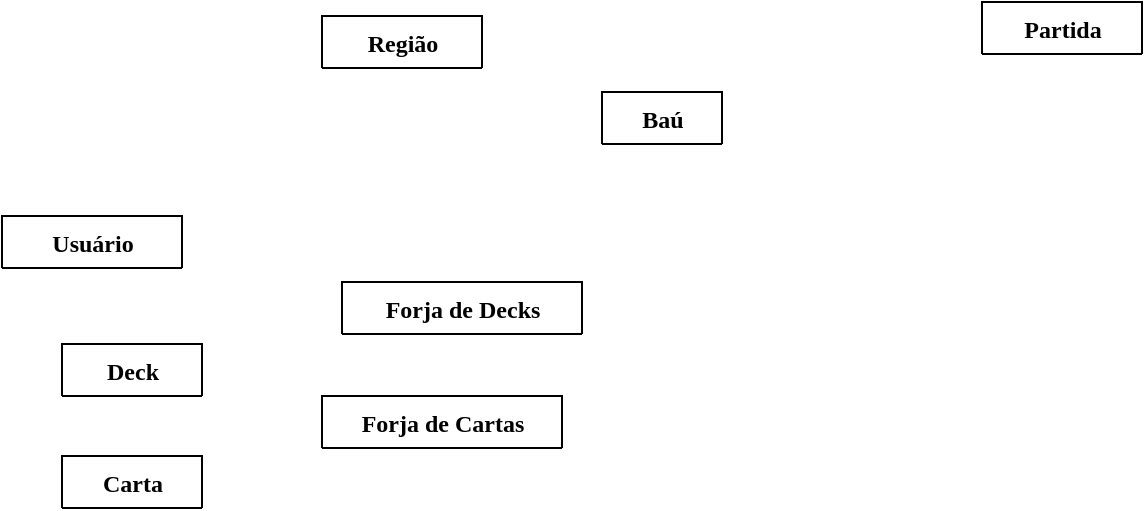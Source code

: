 <mxfile version="20.0.4" type="device"><diagram name="Page-1" id="9f46799a-70d6-7492-0946-bef42562c5a5"><mxGraphModel dx="1102" dy="624" grid="1" gridSize="10" guides="1" tooltips="1" connect="1" arrows="0" fold="1" page="1" pageScale="1" pageWidth="1100" pageHeight="850" background="none" math="0" shadow="0"><root><mxCell id="0"/><mxCell id="1" parent="0"/><mxCell id="78961159f06e98e8-17" value="Partida" style="swimlane;html=1;fontStyle=1;align=center;verticalAlign=top;childLayout=stackLayout;horizontal=1;startSize=26;horizontalStack=0;resizeParent=1;resizeLast=0;collapsible=1;marginBottom=0;swimlaneFillColor=#ffffff;shadow=0;comic=0;labelBackgroundColor=none;strokeWidth=1;fillColor=none;fontFamily=Verdana;fontSize=12" parent="1" vertex="1" collapsed="1"><mxGeometry x="520" y="33" width="80" height="26" as="geometry"><mxRectangle x="520" y="33" width="160" height="440" as="alternateBounds"/></mxGeometry></mxCell><mxCell id="78961159f06e98e8-21" value="+ Usuário" style="text;html=1;strokeColor=none;fillColor=none;align=left;verticalAlign=top;spacingLeft=4;spacingRight=4;whiteSpace=wrap;overflow=hidden;rotatable=0;points=[[0,0.5],[1,0.5]];portConstraint=eastwest;" parent="78961159f06e98e8-17" vertex="1"><mxGeometry y="26" width="160" height="26" as="geometry"/></mxCell><mxCell id="78961159f06e98e8-23" value="+ Dificuldade" style="text;html=1;strokeColor=none;fillColor=none;align=left;verticalAlign=top;spacingLeft=4;spacingRight=4;whiteSpace=wrap;overflow=hidden;rotatable=0;points=[[0,0.5],[1,0.5]];portConstraint=eastwest;" parent="78961159f06e98e8-17" vertex="1"><mxGeometry y="52" width="160" height="26" as="geometry"/></mxCell><mxCell id="78961159f06e98e8-25" value="+ Vencedor&lt;br&gt;&lt;br&gt;+ MeusDecks&lt;br&gt;&lt;br&gt;+ DeckPartida" style="text;html=1;strokeColor=none;fillColor=none;align=left;verticalAlign=top;spacingLeft=4;spacingRight=4;whiteSpace=wrap;overflow=hidden;rotatable=0;points=[[0,0.5],[1,0.5]];portConstraint=eastwest;" parent="78961159f06e98e8-17" vertex="1"><mxGeometry y="78" width="160" height="92" as="geometry"/></mxCell><mxCell id="78961159f06e98e8-19" value="" style="line;html=1;strokeWidth=1;fillColor=none;align=left;verticalAlign=middle;spacingTop=-1;spacingLeft=3;spacingRight=3;rotatable=0;labelPosition=right;points=[];portConstraint=eastwest;" parent="78961159f06e98e8-17" vertex="1"><mxGeometry y="170" width="160" height="16" as="geometry"/></mxCell><mxCell id="78961159f06e98e8-20" value="+ getVencedor()" style="text;html=1;strokeColor=none;fillColor=none;align=left;verticalAlign=top;spacingLeft=4;spacingRight=4;whiteSpace=wrap;overflow=hidden;rotatable=0;points=[[0,0.5],[1,0.5]];portConstraint=eastwest;" parent="78961159f06e98e8-17" vertex="1"><mxGeometry y="186" width="160" height="26" as="geometry"/></mxCell><mxCell id="78961159f06e98e8-27" value="+ setVencedor()&lt;br&gt;&lt;br&gt;+ getUsuario()&lt;br&gt;&lt;br&gt;+ getDeckPartida()&lt;br&gt;&lt;br&gt;+ setDeckPartida()&lt;br&gt;&lt;br&gt;+ verificarVencedor()&lt;br&gt;&lt;br&gt;+ avancarNivelUsuario()&lt;br&gt;&lt;br&gt;+ incrementarXPUsuario()&lt;br&gt;&lt;br&gt;+ chamarRegiao() ?" style="text;html=1;strokeColor=none;fillColor=none;align=left;verticalAlign=top;spacingLeft=4;spacingRight=4;whiteSpace=wrap;overflow=hidden;rotatable=0;points=[[0,0.5],[1,0.5]];portConstraint=eastwest;" parent="78961159f06e98e8-17" vertex="1"><mxGeometry y="212" width="160" height="228" as="geometry"/></mxCell><mxCell id="78961159f06e98e8-30" value="Região" style="swimlane;html=1;fontStyle=1;align=center;verticalAlign=top;childLayout=stackLayout;horizontal=1;startSize=26;horizontalStack=0;resizeParent=1;resizeLast=0;collapsible=1;marginBottom=0;swimlaneFillColor=#ffffff;shadow=0;comic=0;labelBackgroundColor=none;strokeWidth=1;fillColor=none;fontFamily=Verdana;fontSize=12" parent="1" vertex="1" collapsed="1"><mxGeometry x="190" y="40" width="80" height="26" as="geometry"><mxRectangle x="10" y="80" width="160" height="260" as="alternateBounds"/></mxGeometry></mxCell><mxCell id="78961159f06e98e8-31" value="+ Regiões" style="text;html=1;strokeColor=none;fillColor=none;align=left;verticalAlign=top;spacingLeft=4;spacingRight=4;whiteSpace=wrap;overflow=hidden;rotatable=0;points=[[0,0.5],[1,0.5]];portConstraint=eastwest;" parent="78961159f06e98e8-30" vertex="1"><mxGeometry y="26" width="160" height="26" as="geometry"/></mxCell><mxCell id="78961159f06e98e8-32" value="+ RegiãoSelecionada" style="text;html=1;strokeColor=none;fillColor=none;align=left;verticalAlign=top;spacingLeft=4;spacingRight=4;whiteSpace=wrap;overflow=hidden;rotatable=0;points=[[0,0.5],[1,0.5]];portConstraint=eastwest;" parent="78961159f06e98e8-30" vertex="1"><mxGeometry y="52" width="160" height="26" as="geometry"/></mxCell><mxCell id="78961159f06e98e8-33" value="+ ExpRegiao" style="text;html=1;strokeColor=none;fillColor=none;align=left;verticalAlign=top;spacingLeft=4;spacingRight=4;whiteSpace=wrap;overflow=hidden;rotatable=0;points=[[0,0.5],[1,0.5]];portConstraint=eastwest;" parent="78961159f06e98e8-30" vertex="1"><mxGeometry y="78" width="160" height="26" as="geometry"/></mxCell><mxCell id="78961159f06e98e8-38" value="" style="line;html=1;strokeWidth=1;fillColor=none;align=left;verticalAlign=middle;spacingTop=-1;spacingLeft=3;spacingRight=3;rotatable=0;labelPosition=right;points=[];portConstraint=eastwest;" parent="78961159f06e98e8-30" vertex="1"><mxGeometry y="104" width="160" height="8" as="geometry"/></mxCell><mxCell id="78961159f06e98e8-39" value="+ incrementarXPRegiao()" style="text;html=1;strokeColor=none;fillColor=none;align=left;verticalAlign=top;spacingLeft=4;spacingRight=4;whiteSpace=wrap;overflow=hidden;rotatable=0;points=[[0,0.5],[1,0.5]];portConstraint=eastwest;" parent="78961159f06e98e8-30" vertex="1"><mxGeometry y="112" width="160" height="26" as="geometry"/></mxCell><mxCell id="78961159f06e98e8-40" value="+ avancarNivelRegiao()" style="text;html=1;strokeColor=none;fillColor=none;align=left;verticalAlign=top;spacingLeft=4;spacingRight=4;whiteSpace=wrap;overflow=hidden;rotatable=0;points=[[0,0.5],[1,0.5]];portConstraint=eastwest;" parent="78961159f06e98e8-30" vertex="1"><mxGeometry y="138" width="160" height="26" as="geometry"/></mxCell><mxCell id="78961159f06e98e8-42" value="+ darPremio() ?&lt;br&gt;&lt;br&gt;+ getRegiao()&lt;br&gt;&lt;br&gt;+ setRegiao()&lt;br&gt;" style="text;html=1;strokeColor=none;fillColor=none;align=left;verticalAlign=top;spacingLeft=4;spacingRight=4;whiteSpace=wrap;overflow=hidden;rotatable=0;points=[[0,0.5],[1,0.5]];portConstraint=eastwest;" parent="78961159f06e98e8-30" vertex="1"><mxGeometry y="164" width="160" height="96" as="geometry"/></mxCell><mxCell id="78961159f06e98e8-56" value="Usuário" style="swimlane;html=1;fontStyle=1;align=center;verticalAlign=top;childLayout=stackLayout;horizontal=1;startSize=26;horizontalStack=0;resizeParent=1;resizeLast=0;collapsible=1;marginBottom=0;swimlaneFillColor=#ffffff;shadow=0;comic=0;labelBackgroundColor=none;strokeWidth=1;fillColor=none;fontFamily=Verdana;fontSize=12" parent="1" vertex="1" collapsed="1"><mxGeometry x="30" y="140" width="90" height="26" as="geometry"><mxRectangle x="240" y="70" width="160" height="300" as="alternateBounds"/></mxGeometry></mxCell><mxCell id="78961159f06e98e8-57" value="+ Nome" style="text;html=1;strokeColor=none;fillColor=none;align=left;verticalAlign=top;spacingLeft=4;spacingRight=4;whiteSpace=wrap;overflow=hidden;rotatable=0;points=[[0,0.5],[1,0.5]];portConstraint=eastwest;" parent="78961159f06e98e8-56" vertex="1"><mxGeometry y="26" width="160" height="26" as="geometry"/></mxCell><mxCell id="78961159f06e98e8-58" value="+ QtdPo" style="text;html=1;strokeColor=none;fillColor=none;align=left;verticalAlign=top;spacingLeft=4;spacingRight=4;whiteSpace=wrap;overflow=hidden;rotatable=0;points=[[0,0.5],[1,0.5]];portConstraint=eastwest;" parent="78961159f06e98e8-56" vertex="1"><mxGeometry y="52" width="160" height="26" as="geometry"/></mxCell><mxCell id="78961159f06e98e8-59" value="+ QtdCoringa" style="text;html=1;strokeColor=none;fillColor=none;align=left;verticalAlign=top;spacingLeft=4;spacingRight=4;whiteSpace=wrap;overflow=hidden;rotatable=0;points=[[0,0.5],[1,0.5]];portConstraint=eastwest;" parent="78961159f06e98e8-56" vertex="1"><mxGeometry y="78" width="160" height="26" as="geometry"/></mxCell><mxCell id="78961159f06e98e8-60" value="+ ExpUsuario" style="text;html=1;strokeColor=none;fillColor=none;align=left;verticalAlign=top;spacingLeft=4;spacingRight=4;whiteSpace=wrap;overflow=hidden;rotatable=0;points=[[0,0.5],[1,0.5]];portConstraint=eastwest;" parent="78961159f06e98e8-56" vertex="1"><mxGeometry y="104" width="160" height="26" as="geometry"/></mxCell><mxCell id="78961159f06e98e8-61" value="+ ExpRegiao" style="text;html=1;strokeColor=none;fillColor=none;align=left;verticalAlign=top;spacingLeft=4;spacingRight=4;whiteSpace=wrap;overflow=hidden;rotatable=0;points=[[0,0.5],[1,0.5]];portConstraint=eastwest;" parent="78961159f06e98e8-56" vertex="1"><mxGeometry y="130" width="160" height="26" as="geometry"/></mxCell><mxCell id="78961159f06e98e8-62" value="+ MinhasCartas&lt;br&gt;&lt;br&gt;+ MeusDecks" style="text;html=1;strokeColor=none;fillColor=none;align=left;verticalAlign=top;spacingLeft=4;spacingRight=4;whiteSpace=wrap;overflow=hidden;rotatable=0;points=[[0,0.5],[1,0.5]];portConstraint=eastwest;" parent="78961159f06e98e8-56" vertex="1"><mxGeometry y="156" width="160" height="54" as="geometry"/></mxCell><mxCell id="78961159f06e98e8-64" value="" style="line;html=1;strokeWidth=1;fillColor=none;align=left;verticalAlign=middle;spacingTop=-1;spacingLeft=3;spacingRight=3;rotatable=0;labelPosition=right;points=[];portConstraint=eastwest;" parent="78961159f06e98e8-56" vertex="1"><mxGeometry y="210" width="160" height="8" as="geometry"/></mxCell><mxCell id="78961159f06e98e8-65" value="+ getUsuario()" style="text;html=1;strokeColor=none;fillColor=none;align=left;verticalAlign=top;spacingLeft=4;spacingRight=4;whiteSpace=wrap;overflow=hidden;rotatable=0;points=[[0,0.5],[1,0.5]];portConstraint=eastwest;" parent="78961159f06e98e8-56" vertex="1"><mxGeometry y="218" width="160" height="26" as="geometry"/></mxCell><mxCell id="78961159f06e98e8-66" value="+ setUsuario() ?" style="text;html=1;strokeColor=none;fillColor=none;align=left;verticalAlign=top;spacingLeft=4;spacingRight=4;whiteSpace=wrap;overflow=hidden;rotatable=0;points=[[0,0.5],[1,0.5]];portConstraint=eastwest;" parent="78961159f06e98e8-56" vertex="1"><mxGeometry y="244" width="160" height="56" as="geometry"/></mxCell><mxCell id="78961159f06e98e8-82" value="Carta" style="swimlane;html=1;fontStyle=1;align=center;verticalAlign=top;childLayout=stackLayout;horizontal=1;startSize=26;horizontalStack=0;resizeParent=1;resizeLast=0;collapsible=1;marginBottom=0;swimlaneFillColor=#ffffff;shadow=0;comic=0;labelBackgroundColor=none;strokeWidth=1;fillColor=none;fontFamily=Verdana;fontSize=12" parent="1" vertex="1" collapsed="1"><mxGeometry x="60" y="260" width="70" height="26" as="geometry"><mxRectangle x="680" y="30" width="160" height="90" as="alternateBounds"/></mxGeometry></mxCell><mxCell id="78961159f06e98e8-83" value="+ MinhasCartas" style="text;html=1;strokeColor=none;fillColor=none;align=left;verticalAlign=top;spacingLeft=4;spacingRight=4;whiteSpace=wrap;overflow=hidden;rotatable=0;points=[[0,0.5],[1,0.5]];portConstraint=eastwest;" parent="78961159f06e98e8-82" vertex="1"><mxGeometry y="26" width="160" height="26" as="geometry"/></mxCell><mxCell id="78961159f06e98e8-90" value="" style="line;html=1;strokeWidth=1;fillColor=none;align=left;verticalAlign=middle;spacingTop=-1;spacingLeft=3;spacingRight=3;rotatable=0;labelPosition=right;points=[];portConstraint=eastwest;" parent="78961159f06e98e8-82" vertex="1"><mxGeometry y="52" width="160" height="8" as="geometry"/></mxCell><mxCell id="78961159f06e98e8-91" value="+ getUsuario()" style="text;html=1;strokeColor=none;fillColor=none;align=left;verticalAlign=top;spacingLeft=4;spacingRight=4;whiteSpace=wrap;overflow=hidden;rotatable=0;points=[[0,0.5],[1,0.5]];portConstraint=eastwest;" parent="78961159f06e98e8-82" vertex="1"><mxGeometry y="60" width="160" height="26" as="geometry"/></mxCell><mxCell id="78961159f06e98e8-95" value="Deck" style="swimlane;html=1;fontStyle=1;align=center;verticalAlign=top;childLayout=stackLayout;horizontal=1;startSize=26;horizontalStack=0;resizeParent=1;resizeLast=0;collapsible=1;marginBottom=0;swimlaneFillColor=#ffffff;shadow=0;comic=0;labelBackgroundColor=none;strokeWidth=1;fillColor=none;fontFamily=Verdana;fontSize=12" parent="1" vertex="1" collapsed="1"><mxGeometry x="60" y="204" width="70" height="26" as="geometry"><mxRectangle x="680" y="130" width="160" height="112" as="alternateBounds"/></mxGeometry></mxCell><mxCell id="78961159f06e98e8-96" value="+ MeusDecks" style="text;html=1;strokeColor=none;fillColor=none;align=left;verticalAlign=top;spacingLeft=4;spacingRight=4;whiteSpace=wrap;overflow=hidden;rotatable=0;points=[[0,0.5],[1,0.5]];portConstraint=eastwest;" parent="78961159f06e98e8-95" vertex="1"><mxGeometry y="26" width="160" height="26" as="geometry"/></mxCell><mxCell id="78961159f06e98e8-97" value="+ MinhasCartas" style="text;html=1;strokeColor=none;fillColor=none;align=left;verticalAlign=top;spacingLeft=4;spacingRight=4;whiteSpace=wrap;overflow=hidden;rotatable=0;points=[[0,0.5],[1,0.5]];portConstraint=eastwest;" parent="78961159f06e98e8-95" vertex="1"><mxGeometry y="52" width="160" height="26" as="geometry"/></mxCell><mxCell id="78961159f06e98e8-103" value="" style="line;html=1;strokeWidth=1;fillColor=none;align=left;verticalAlign=middle;spacingTop=-1;spacingLeft=3;spacingRight=3;rotatable=0;labelPosition=right;points=[];portConstraint=eastwest;" parent="78961159f06e98e8-95" vertex="1"><mxGeometry y="78" width="160" height="8" as="geometry"/></mxCell><mxCell id="78961159f06e98e8-104" value="+ getUsuario()" style="text;html=1;strokeColor=none;fillColor=none;align=left;verticalAlign=top;spacingLeft=4;spacingRight=4;whiteSpace=wrap;overflow=hidden;rotatable=0;points=[[0,0.5],[1,0.5]];portConstraint=eastwest;" parent="78961159f06e98e8-95" vertex="1"><mxGeometry y="86" width="160" height="26" as="geometry"/></mxCell><mxCell id="Jjpt7Ar3yWr7myokPX1i-2" value="Forja de Decks" style="swimlane;html=1;fontStyle=1;align=center;verticalAlign=top;childLayout=stackLayout;horizontal=1;startSize=26;horizontalStack=0;resizeParent=1;resizeLast=0;collapsible=1;marginBottom=0;swimlaneFillColor=#ffffff;shadow=0;comic=0;labelBackgroundColor=none;strokeWidth=1;fillColor=none;fontFamily=Verdana;fontSize=12" parent="1" vertex="1" collapsed="1"><mxGeometry x="200" y="173" width="120" height="26" as="geometry"><mxRectangle x="240" y="20" width="160" height="280" as="alternateBounds"/></mxGeometry></mxCell><mxCell id="Jjpt7Ar3yWr7myokPX1i-3" value="+ MinhasCartas" style="text;html=1;strokeColor=none;fillColor=none;align=left;verticalAlign=top;spacingLeft=4;spacingRight=4;whiteSpace=wrap;overflow=hidden;rotatable=0;points=[[0,0.5],[1,0.5]];portConstraint=eastwest;" parent="Jjpt7Ar3yWr7myokPX1i-2" vertex="1"><mxGeometry y="26" width="160" height="26" as="geometry"/></mxCell><mxCell id="Jjpt7Ar3yWr7myokPX1i-4" value="+ NovoDeck" style="text;html=1;strokeColor=none;fillColor=none;align=left;verticalAlign=top;spacingLeft=4;spacingRight=4;whiteSpace=wrap;overflow=hidden;rotatable=0;points=[[0,0.5],[1,0.5]];portConstraint=eastwest;" parent="Jjpt7Ar3yWr7myokPX1i-2" vertex="1"><mxGeometry y="52" width="160" height="26" as="geometry"/></mxCell><mxCell id="Jjpt7Ar3yWr7myokPX1i-5" value="" style="line;html=1;strokeWidth=1;fillColor=none;align=left;verticalAlign=middle;spacingTop=-1;spacingLeft=3;spacingRight=3;rotatable=0;labelPosition=right;points=[];portConstraint=eastwest;" parent="Jjpt7Ar3yWr7myokPX1i-2" vertex="1"><mxGeometry y="78" width="160" height="8" as="geometry"/></mxCell><mxCell id="Jjpt7Ar3yWr7myokPX1i-6" value="+ adicionarCarta()&lt;br&gt;" style="text;html=1;strokeColor=none;fillColor=none;align=left;verticalAlign=top;spacingLeft=4;spacingRight=4;whiteSpace=wrap;overflow=hidden;rotatable=0;points=[[0,0.5],[1,0.5]];portConstraint=eastwest;" parent="Jjpt7Ar3yWr7myokPX1i-2" vertex="1"><mxGeometry y="86" width="160" height="26" as="geometry"/></mxCell><mxCell id="Jjpt7Ar3yWr7myokPX1i-7" value="+ limitarRegiao()&lt;br&gt;&lt;br&gt;+ retirarCarta()&lt;br&gt;&lt;br&gt;+ limitarQtdCarta()&lt;br&gt;&lt;br&gt;+ getUsuario()&lt;br&gt;&lt;br&gt;+ setUsuario()&lt;br&gt;&lt;br&gt;+ criarDeck()" style="text;html=1;strokeColor=none;fillColor=none;align=left;verticalAlign=top;spacingLeft=4;spacingRight=4;whiteSpace=wrap;overflow=hidden;rotatable=0;points=[[0,0.5],[1,0.5]];portConstraint=eastwest;" parent="Jjpt7Ar3yWr7myokPX1i-2" vertex="1"><mxGeometry y="112" width="160" height="168" as="geometry"/></mxCell><mxCell id="Jjpt7Ar3yWr7myokPX1i-8" value="Forja de Cartas" style="swimlane;html=1;fontStyle=1;align=center;verticalAlign=top;childLayout=stackLayout;horizontal=1;startSize=26;horizontalStack=0;resizeParent=1;resizeLast=0;collapsible=1;marginBottom=0;swimlaneFillColor=#ffffff;shadow=0;comic=0;labelBackgroundColor=none;strokeWidth=1;fillColor=none;fontFamily=Verdana;fontSize=12" parent="1" vertex="1" collapsed="1"><mxGeometry x="190" y="230" width="120" height="26" as="geometry"><mxRectangle x="450" y="20" width="160" height="282" as="alternateBounds"/></mxGeometry></mxCell><mxCell id="Jjpt7Ar3yWr7myokPX1i-9" value="+ MinhasCartas&lt;br&gt;" style="text;html=1;strokeColor=none;fillColor=none;align=left;verticalAlign=top;spacingLeft=4;spacingRight=4;whiteSpace=wrap;overflow=hidden;rotatable=0;points=[[0,0.5],[1,0.5]];portConstraint=eastwest;" parent="Jjpt7Ar3yWr7myokPX1i-8" vertex="1"><mxGeometry y="26" width="160" height="26" as="geometry"/></mxCell><mxCell id="Jjpt7Ar3yWr7myokPX1i-10" value="+ NovaCarta&lt;br&gt;&lt;br&gt;+ QtdPo&lt;br&gt;&lt;br&gt;+ QtdCoringa" style="text;html=1;strokeColor=none;fillColor=none;align=left;verticalAlign=top;spacingLeft=4;spacingRight=4;whiteSpace=wrap;overflow=hidden;rotatable=0;points=[[0,0.5],[1,0.5]];portConstraint=eastwest;" parent="Jjpt7Ar3yWr7myokPX1i-8" vertex="1"><mxGeometry y="52" width="160" height="88" as="geometry"/></mxCell><mxCell id="Jjpt7Ar3yWr7myokPX1i-11" value="" style="line;html=1;strokeWidth=1;fillColor=none;align=left;verticalAlign=middle;spacingTop=-1;spacingLeft=3;spacingRight=3;rotatable=0;labelPosition=right;points=[];portConstraint=eastwest;" parent="Jjpt7Ar3yWr7myokPX1i-8" vertex="1"><mxGeometry y="140" width="160" height="8" as="geometry"/></mxCell><mxCell id="Jjpt7Ar3yWr7myokPX1i-12" value="+ fazerCarta()&lt;br&gt;" style="text;html=1;strokeColor=none;fillColor=none;align=left;verticalAlign=top;spacingLeft=4;spacingRight=4;whiteSpace=wrap;overflow=hidden;rotatable=0;points=[[0,0.5],[1,0.5]];portConstraint=eastwest;" parent="Jjpt7Ar3yWr7myokPX1i-8" vertex="1"><mxGeometry y="148" width="160" height="26" as="geometry"/></mxCell><mxCell id="Jjpt7Ar3yWr7myokPX1i-13" value="+ usarPo()&lt;br&gt;&lt;br&gt;+ usarCoringa()&lt;br&gt;&lt;br&gt;+ getUsuario()&lt;br&gt;&lt;br&gt;+ setUsuario()" style="text;html=1;strokeColor=none;fillColor=none;align=left;verticalAlign=top;spacingLeft=4;spacingRight=4;whiteSpace=wrap;overflow=hidden;rotatable=0;points=[[0,0.5],[1,0.5]];portConstraint=eastwest;" parent="Jjpt7Ar3yWr7myokPX1i-8" vertex="1"><mxGeometry y="174" width="160" height="108" as="geometry"/></mxCell><mxCell id="Jjpt7Ar3yWr7myokPX1i-18" value="Baú" style="swimlane;html=1;fontStyle=1;align=center;verticalAlign=top;childLayout=stackLayout;horizontal=1;startSize=26;horizontalStack=0;resizeParent=1;resizeLast=0;collapsible=1;marginBottom=0;swimlaneFillColor=#ffffff;shadow=0;comic=0;labelBackgroundColor=none;strokeWidth=1;fillColor=none;fontFamily=Verdana;fontSize=12" parent="1" vertex="1" collapsed="1"><mxGeometry x="330" y="78" width="60" height="26" as="geometry"><mxRectangle x="30" y="80" width="160" height="294" as="alternateBounds"/></mxGeometry></mxCell><mxCell id="Jjpt7Ar3yWr7myokPX1i-19" value="+ Usuário" style="text;html=1;strokeColor=none;fillColor=none;align=left;verticalAlign=top;spacingLeft=4;spacingRight=4;whiteSpace=wrap;overflow=hidden;rotatable=0;points=[[0,0.5],[1,0.5]];portConstraint=eastwest;" parent="Jjpt7Ar3yWr7myokPX1i-18" vertex="1"><mxGeometry y="26" width="160" height="26" as="geometry"/></mxCell><mxCell id="Jjpt7Ar3yWr7myokPX1i-20" value="+ CartasSorteadas" style="text;html=1;strokeColor=none;fillColor=none;align=left;verticalAlign=top;spacingLeft=4;spacingRight=4;whiteSpace=wrap;overflow=hidden;rotatable=0;points=[[0,0.5],[1,0.5]];portConstraint=eastwest;" parent="Jjpt7Ar3yWr7myokPX1i-18" vertex="1"><mxGeometry y="52" width="160" height="26" as="geometry"/></mxCell><mxCell id="Jjpt7Ar3yWr7myokPX1i-25" value="" style="line;html=1;strokeWidth=1;fillColor=none;align=left;verticalAlign=middle;spacingTop=-1;spacingLeft=3;spacingRight=3;rotatable=0;labelPosition=right;points=[];portConstraint=eastwest;" parent="Jjpt7Ar3yWr7myokPX1i-18" vertex="1"><mxGeometry y="78" width="160" height="8" as="geometry"/></mxCell><mxCell id="Jjpt7Ar3yWr7myokPX1i-26" value="+ getUsuario()" style="text;html=1;strokeColor=none;fillColor=none;align=left;verticalAlign=top;spacingLeft=4;spacingRight=4;whiteSpace=wrap;overflow=hidden;rotatable=0;points=[[0,0.5],[1,0.5]];portConstraint=eastwest;" parent="Jjpt7Ar3yWr7myokPX1i-18" vertex="1"><mxGeometry y="86" width="160" height="26" as="geometry"/></mxCell><mxCell id="Jjpt7Ar3yWr7myokPX1i-27" value="+ sorteiaCarta()" style="text;html=1;strokeColor=none;fillColor=none;align=left;verticalAlign=top;spacingLeft=4;spacingRight=4;whiteSpace=wrap;overflow=hidden;rotatable=0;points=[[0,0.5],[1,0.5]];portConstraint=eastwest;" parent="Jjpt7Ar3yWr7myokPX1i-18" vertex="1"><mxGeometry y="112" width="160" height="26" as="geometry"/></mxCell><mxCell id="Jjpt7Ar3yWr7myokPX1i-28" value="+ verificaSorteio()" style="text;html=1;strokeColor=none;fillColor=none;align=left;verticalAlign=top;spacingLeft=4;spacingRight=4;whiteSpace=wrap;overflow=hidden;rotatable=0;points=[[0,0.5],[1,0.5]];portConstraint=eastwest;" parent="Jjpt7Ar3yWr7myokPX1i-18" vertex="1"><mxGeometry y="138" width="160" height="26" as="geometry"/></mxCell><mxCell id="Jjpt7Ar3yWr7myokPX1i-29" value="+ verificaXP()&lt;br&gt;&lt;br&gt;+ transformaCoringa()&lt;br&gt;&lt;br&gt;+ transformaPo()&lt;br&gt;&lt;br&gt;+ setUsuario()" style="text;html=1;strokeColor=none;fillColor=none;align=left;verticalAlign=top;spacingLeft=4;spacingRight=4;whiteSpace=wrap;overflow=hidden;rotatable=0;points=[[0,0.5],[1,0.5]];portConstraint=eastwest;" parent="Jjpt7Ar3yWr7myokPX1i-18" vertex="1"><mxGeometry y="164" width="160" height="126" as="geometry"/></mxCell><mxCell id="tYGhDnTo83F4masPwc-9-18" style="edgeStyle=orthogonalEdgeStyle;rounded=0;orthogonalLoop=1;jettySize=auto;html=1;exitX=0.5;exitY=1;exitDx=0;exitDy=0;" parent="1" source="78961159f06e98e8-56" target="78961159f06e98e8-56" edge="1"><mxGeometry relative="1" as="geometry"/></mxCell></root></mxGraphModel></diagram></mxfile>